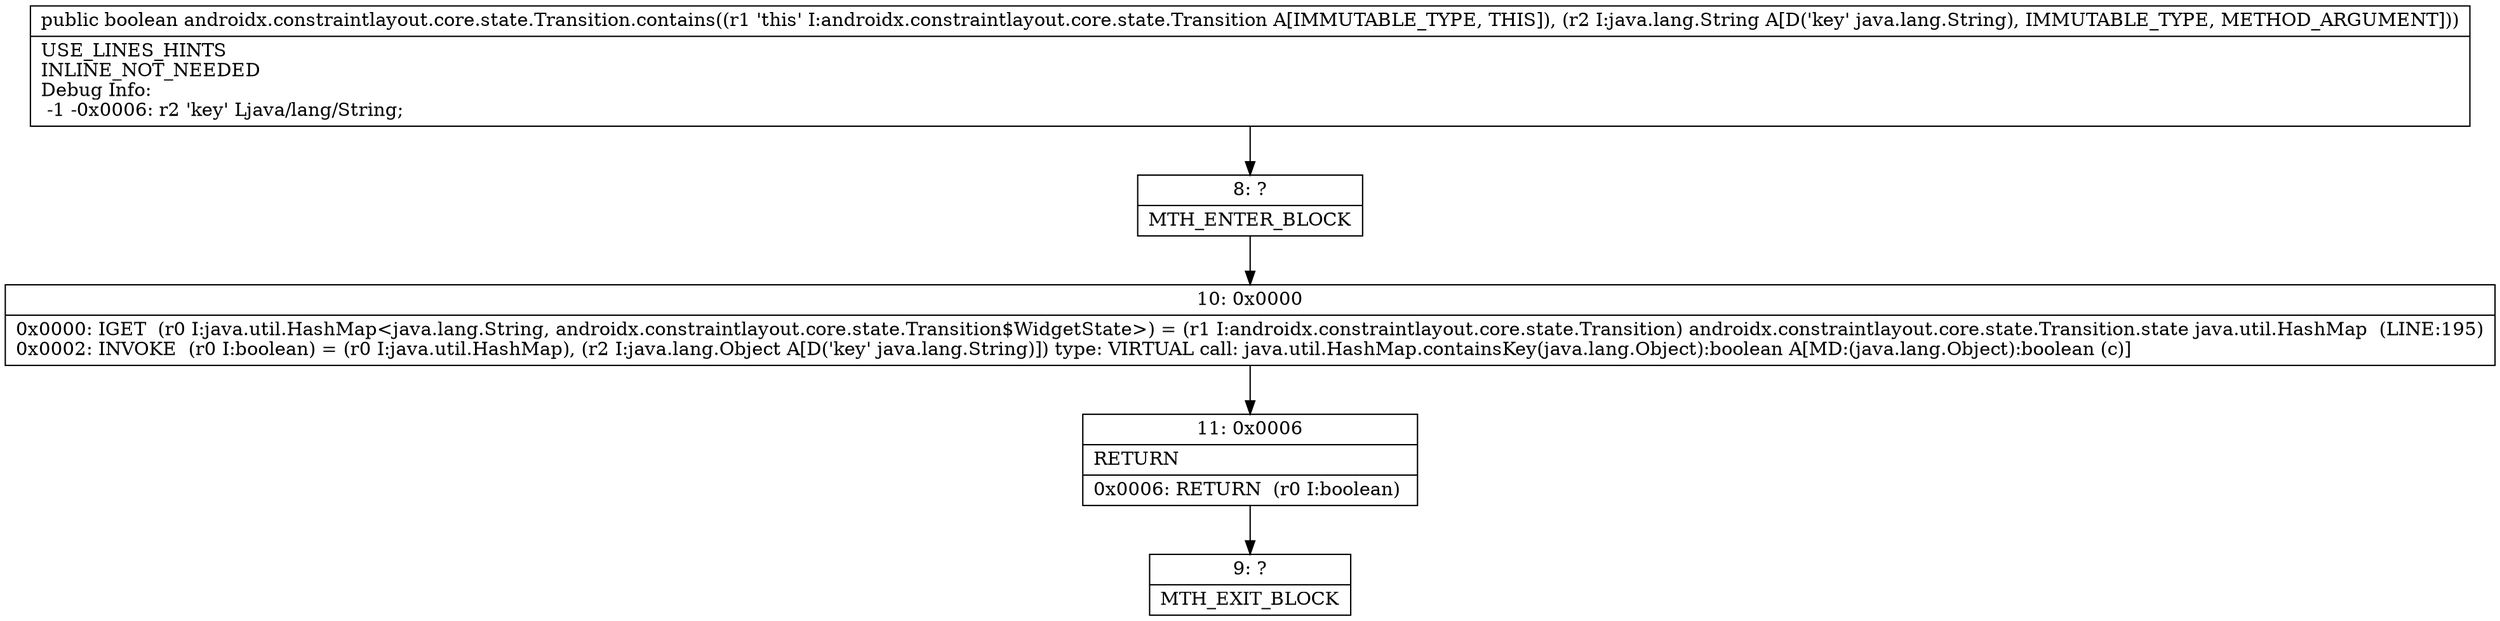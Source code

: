 digraph "CFG forandroidx.constraintlayout.core.state.Transition.contains(Ljava\/lang\/String;)Z" {
Node_8 [shape=record,label="{8\:\ ?|MTH_ENTER_BLOCK\l}"];
Node_10 [shape=record,label="{10\:\ 0x0000|0x0000: IGET  (r0 I:java.util.HashMap\<java.lang.String, androidx.constraintlayout.core.state.Transition$WidgetState\>) = (r1 I:androidx.constraintlayout.core.state.Transition) androidx.constraintlayout.core.state.Transition.state java.util.HashMap  (LINE:195)\l0x0002: INVOKE  (r0 I:boolean) = (r0 I:java.util.HashMap), (r2 I:java.lang.Object A[D('key' java.lang.String)]) type: VIRTUAL call: java.util.HashMap.containsKey(java.lang.Object):boolean A[MD:(java.lang.Object):boolean (c)]\l}"];
Node_11 [shape=record,label="{11\:\ 0x0006|RETURN\l|0x0006: RETURN  (r0 I:boolean) \l}"];
Node_9 [shape=record,label="{9\:\ ?|MTH_EXIT_BLOCK\l}"];
MethodNode[shape=record,label="{public boolean androidx.constraintlayout.core.state.Transition.contains((r1 'this' I:androidx.constraintlayout.core.state.Transition A[IMMUTABLE_TYPE, THIS]), (r2 I:java.lang.String A[D('key' java.lang.String), IMMUTABLE_TYPE, METHOD_ARGUMENT]))  | USE_LINES_HINTS\lINLINE_NOT_NEEDED\lDebug Info:\l  \-1 \-0x0006: r2 'key' Ljava\/lang\/String;\l}"];
MethodNode -> Node_8;Node_8 -> Node_10;
Node_10 -> Node_11;
Node_11 -> Node_9;
}

